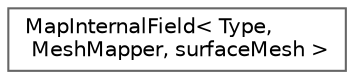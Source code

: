 digraph "Graphical Class Hierarchy"
{
 // LATEX_PDF_SIZE
  bgcolor="transparent";
  edge [fontname=Helvetica,fontsize=10,labelfontname=Helvetica,labelfontsize=10];
  node [fontname=Helvetica,fontsize=10,shape=box,height=0.2,width=0.4];
  rankdir="LR";
  Node0 [id="Node000000",label="MapInternalField\< Type,\l MeshMapper, surfaceMesh \>",height=0.2,width=0.4,color="grey40", fillcolor="white", style="filled",URL="$classFoam_1_1MapInternalField_3_01Type_00_01MeshMapper_00_01surfaceMesh_01_4.html",tooltip=" "];
}
